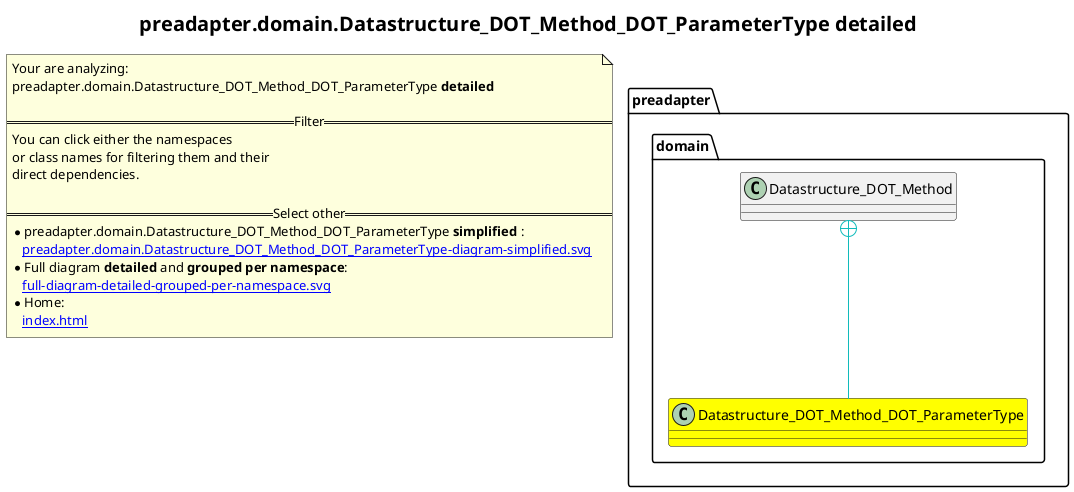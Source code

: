 @startuml
title <size:20>preadapter.domain.Datastructure_DOT_Method_DOT_ParameterType **detailed** </size>
note "Your are analyzing:\npreadapter.domain.Datastructure_DOT_Method_DOT_ParameterType **detailed** \n\n==Filter==\nYou can click either the namespaces \nor class names for filtering them and their\ndirect dependencies.\n\n==Select other==\n* preadapter.domain.Datastructure_DOT_Method_DOT_ParameterType **simplified** :\n   [[preadapter.domain.Datastructure_DOT_Method_DOT_ParameterType-diagram-simplified.svg]]\n* Full diagram **detailed** and **grouped per namespace**:\n   [[full-diagram-detailed-grouped-per-namespace.svg]]\n* Home:\n   [[index.html]]" as FloatingNote
  class preadapter.domain.Datastructure_DOT_Method_DOT_ParameterType [[preadapter.domain.Datastructure_DOT_Method_DOT_ParameterType-diagram-detailed.svg]] #yellow {
  }
  class preadapter.domain.Datastructure_DOT_Method [[preadapter.domain.Datastructure_DOT_Method-diagram-detailed.svg]]  {
  }
 ' *************************************** 
 ' *************************************** 
 ' *************************************** 
' Class relations extracted from namespace:
' preadapter.domain
preadapter.domain.Datastructure_DOT_Method +-[#10BBBB]- preadapter.domain.Datastructure_DOT_Method_DOT_ParameterType 
@enduml
